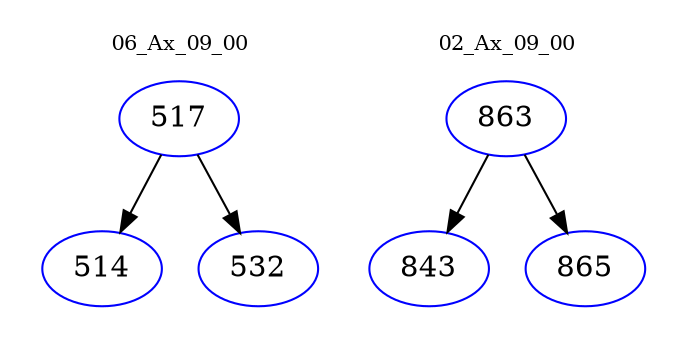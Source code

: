 digraph{
subgraph cluster_0 {
color = white
label = "06_Ax_09_00";
fontsize=10;
T0_517 [label="517", color="blue"]
T0_517 -> T0_514 [color="black"]
T0_514 [label="514", color="blue"]
T0_517 -> T0_532 [color="black"]
T0_532 [label="532", color="blue"]
}
subgraph cluster_1 {
color = white
label = "02_Ax_09_00";
fontsize=10;
T1_863 [label="863", color="blue"]
T1_863 -> T1_843 [color="black"]
T1_843 [label="843", color="blue"]
T1_863 -> T1_865 [color="black"]
T1_865 [label="865", color="blue"]
}
}
